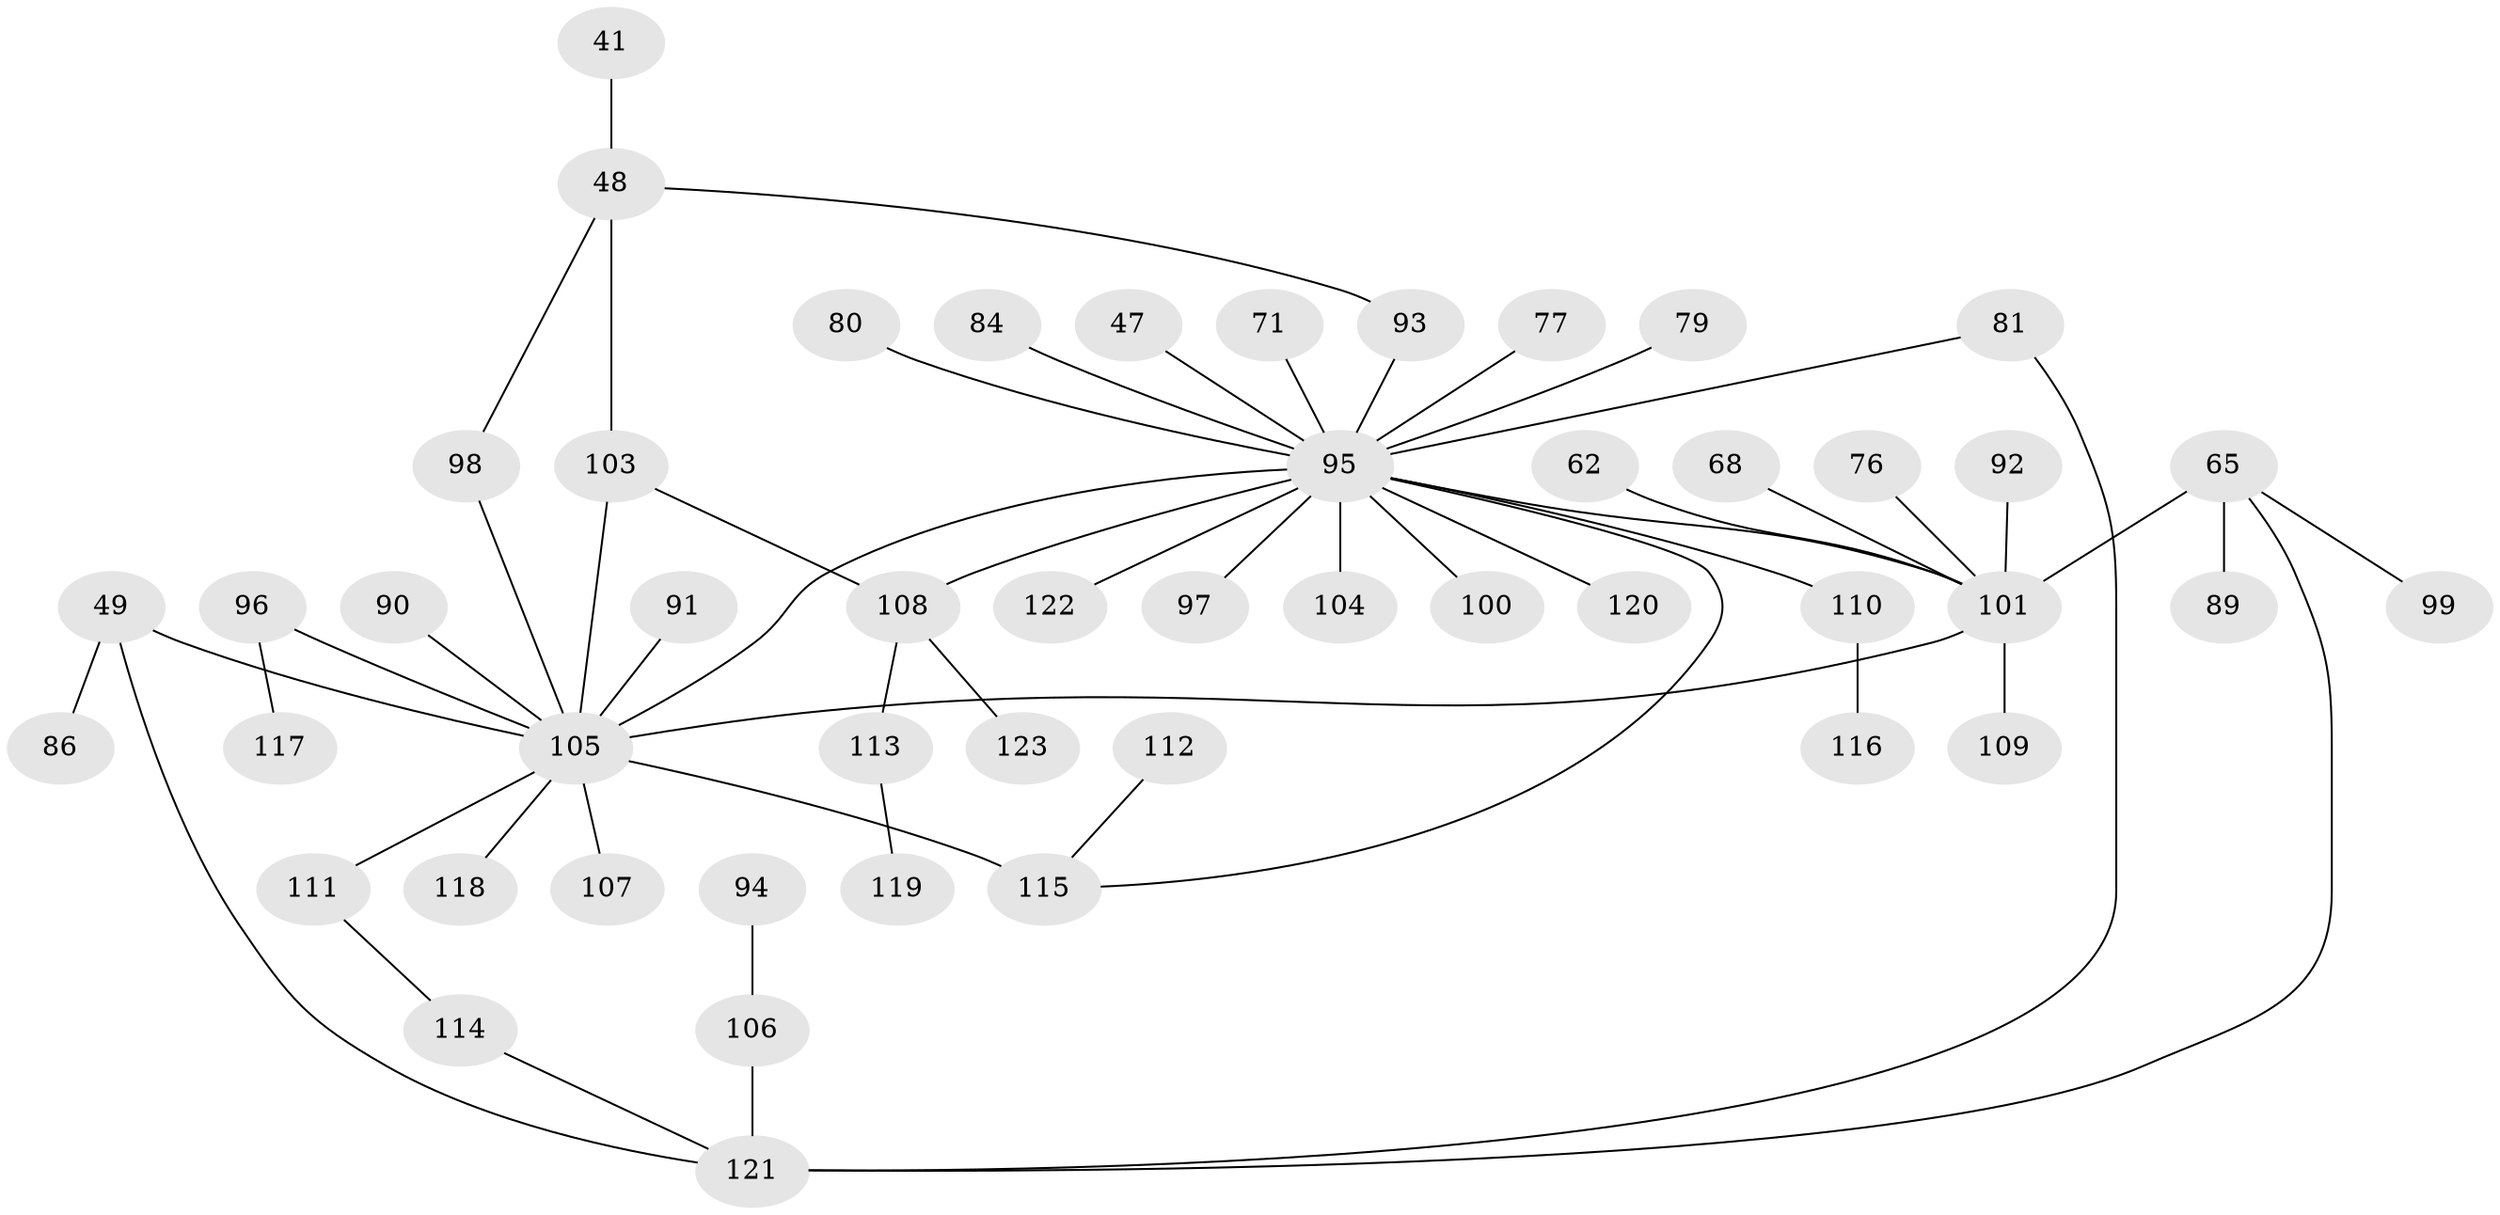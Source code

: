 // original degree distribution, {4: 0.10569105691056911, 6: 0.016260162601626018, 3: 0.13008130081300814, 5: 0.04878048780487805, 7: 0.024390243902439025, 2: 0.3252032520325203, 1: 0.34959349593495936}
// Generated by graph-tools (version 1.1) at 2025/46/03/04/25 21:46:04]
// undirected, 49 vertices, 56 edges
graph export_dot {
graph [start="1"]
  node [color=gray90,style=filled];
  41;
  47;
  48 [super="+13"];
  49 [super="+6+27"];
  62;
  65 [super="+56"];
  68;
  71;
  76;
  77;
  79;
  80;
  81 [super="+75"];
  84;
  86;
  89;
  90;
  91;
  92;
  93;
  94;
  95 [super="+59+85+17+39+40+88+73"];
  96;
  97;
  98 [super="+60+83"];
  99 [super="+78"];
  100;
  101 [super="+34+36+50+25"];
  103 [super="+10"];
  104;
  105 [super="+12+30+82"];
  106 [super="+28"];
  107;
  108 [super="+44"];
  109 [super="+63+74"];
  110;
  111;
  112;
  113;
  114;
  115 [super="+87"];
  116;
  117;
  118 [super="+29+55"];
  119;
  120;
  121 [super="+22+102"];
  122;
  123;
  41 -- 48;
  47 -- 95;
  48 -- 93;
  48 -- 103 [weight=2];
  48 -- 98;
  49 -- 121 [weight=2];
  49 -- 86;
  49 -- 105 [weight=3];
  62 -- 101;
  65 -- 121 [weight=2];
  65 -- 89;
  65 -- 101 [weight=3];
  65 -- 99;
  68 -- 101;
  71 -- 95;
  76 -- 101;
  77 -- 95;
  79 -- 95;
  80 -- 95;
  81 -- 95;
  81 -- 121;
  84 -- 95;
  90 -- 105;
  91 -- 105;
  92 -- 101;
  93 -- 95;
  94 -- 106;
  95 -- 122;
  95 -- 104;
  95 -- 105 [weight=2];
  95 -- 110;
  95 -- 120;
  95 -- 108;
  95 -- 97;
  95 -- 100;
  95 -- 101;
  95 -- 115;
  96 -- 117;
  96 -- 105;
  98 -- 105;
  101 -- 105;
  101 -- 109 [weight=2];
  103 -- 105 [weight=3];
  103 -- 108;
  105 -- 111;
  105 -- 107;
  105 -- 115 [weight=3];
  105 -- 118;
  106 -- 121;
  108 -- 113;
  108 -- 123;
  110 -- 116;
  111 -- 114;
  112 -- 115;
  113 -- 119;
  114 -- 121;
}
